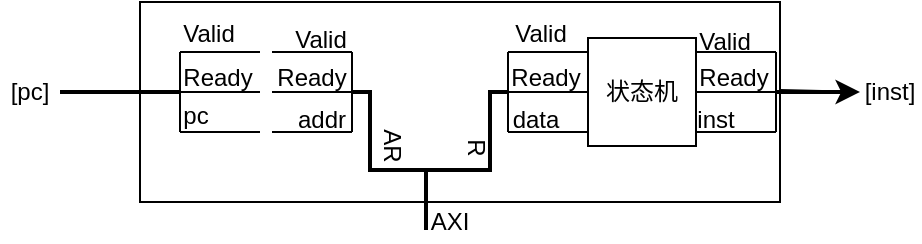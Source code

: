 <mxfile version="23.1.5" type="device">
  <diagram name="Page-1" id="ijKU6omm411AxzlGt9A5">
    <mxGraphModel dx="1383" dy="771" grid="1" gridSize="10" guides="1" tooltips="1" connect="1" arrows="1" fold="1" page="1" pageScale="1" pageWidth="850" pageHeight="1100" background="none" math="0" shadow="0">
      <root>
        <mxCell id="0" />
        <mxCell id="1" parent="0" />
        <mxCell id="vYJTW-IyGAqJvvr4b3gr-3" value="" style="rounded=0;whiteSpace=wrap;html=1;movable=1;resizable=1;rotatable=1;deletable=1;editable=1;locked=0;connectable=1;" parent="1" vertex="1">
          <mxGeometry x="210" y="30" width="320" height="100" as="geometry" />
        </mxCell>
        <mxCell id="vYJTW-IyGAqJvvr4b3gr-12" value="[pc]" style="text;html=1;strokeColor=none;fillColor=none;align=center;verticalAlign=middle;whiteSpace=wrap;rounded=0;" parent="1" vertex="1">
          <mxGeometry x="140" y="60" width="30" height="30" as="geometry" />
        </mxCell>
        <mxCell id="eow6TDm2MJRVbOccBzaa-17" value="Valid" style="text;html=1;strokeColor=none;fillColor=none;align=center;verticalAlign=middle;whiteSpace=wrap;rounded=0;" parent="1" vertex="1">
          <mxGeometry x="230" y="40" width="29" height="12" as="geometry" />
        </mxCell>
        <mxCell id="eow6TDm2MJRVbOccBzaa-18" value="Ready" style="text;html=1;strokeColor=none;fillColor=none;align=center;verticalAlign=middle;whiteSpace=wrap;rounded=0;" parent="1" vertex="1">
          <mxGeometry x="229" y="62" width="40" height="12" as="geometry" />
        </mxCell>
        <mxCell id="eow6TDm2MJRVbOccBzaa-19" value="pc" style="text;html=1;strokeColor=none;fillColor=none;align=center;verticalAlign=middle;whiteSpace=wrap;rounded=0;" parent="1" vertex="1">
          <mxGeometry x="218" y="81" width="40" height="12" as="geometry" />
        </mxCell>
        <mxCell id="eow6TDm2MJRVbOccBzaa-20" value="" style="group" parent="1" vertex="1" connectable="0">
          <mxGeometry x="200" y="55" width="70" height="40" as="geometry" />
        </mxCell>
        <mxCell id="eow6TDm2MJRVbOccBzaa-21" value="" style="endArrow=none;html=1;rounded=0;strokeWidth=2;" parent="eow6TDm2MJRVbOccBzaa-20" edge="1">
          <mxGeometry width="50" height="50" relative="1" as="geometry">
            <mxPoint x="10" y="20" as="sourcePoint" />
            <mxPoint x="30" y="20" as="targetPoint" />
          </mxGeometry>
        </mxCell>
        <mxCell id="eow6TDm2MJRVbOccBzaa-22" value="" style="endArrow=none;html=1;rounded=0;" parent="eow6TDm2MJRVbOccBzaa-20" edge="1">
          <mxGeometry width="50" height="50" relative="1" as="geometry">
            <mxPoint x="30" y="40" as="sourcePoint" />
            <mxPoint x="30" as="targetPoint" />
          </mxGeometry>
        </mxCell>
        <mxCell id="eow6TDm2MJRVbOccBzaa-23" value="" style="endArrow=none;html=1;rounded=0;" parent="eow6TDm2MJRVbOccBzaa-20" edge="1">
          <mxGeometry width="50" height="50" relative="1" as="geometry">
            <mxPoint x="30" as="sourcePoint" />
            <mxPoint x="70" as="targetPoint" />
          </mxGeometry>
        </mxCell>
        <mxCell id="eow6TDm2MJRVbOccBzaa-24" value="" style="endArrow=none;html=1;rounded=0;" parent="eow6TDm2MJRVbOccBzaa-20" edge="1">
          <mxGeometry width="50" height="50" relative="1" as="geometry">
            <mxPoint x="30" y="20" as="sourcePoint" />
            <mxPoint x="70" y="20" as="targetPoint" />
          </mxGeometry>
        </mxCell>
        <mxCell id="eow6TDm2MJRVbOccBzaa-25" value="" style="endArrow=none;html=1;rounded=0;" parent="eow6TDm2MJRVbOccBzaa-20" edge="1">
          <mxGeometry width="50" height="50" relative="1" as="geometry">
            <mxPoint x="30" y="40" as="sourcePoint" />
            <mxPoint x="70" y="40" as="targetPoint" />
          </mxGeometry>
        </mxCell>
        <mxCell id="eow6TDm2MJRVbOccBzaa-26" value="" style="endArrow=none;html=1;rounded=0;exitX=1;exitY=0.5;exitDx=0;exitDy=0;strokeWidth=2;" parent="1" source="vYJTW-IyGAqJvvr4b3gr-12" edge="1">
          <mxGeometry width="50" height="50" relative="1" as="geometry">
            <mxPoint x="240" y="120" as="sourcePoint" />
            <mxPoint x="220" y="75" as="targetPoint" />
          </mxGeometry>
        </mxCell>
        <mxCell id="3yva62oz6Ve9VrzAVHSI-1" value="" style="group" vertex="1" connectable="0" parent="1">
          <mxGeometry x="276" y="43" width="158" height="107" as="geometry" />
        </mxCell>
        <mxCell id="eow6TDm2MJRVbOccBzaa-31" value="" style="endArrow=none;html=1;rounded=0;strokeWidth=2;" parent="3yva62oz6Ve9VrzAVHSI-1" edge="1">
          <mxGeometry width="50" height="50" relative="1" as="geometry">
            <mxPoint x="77" y="101" as="sourcePoint" />
            <mxPoint x="77" y="71" as="targetPoint" />
          </mxGeometry>
        </mxCell>
        <mxCell id="eow6TDm2MJRVbOccBzaa-32" value="" style="endArrow=none;html=1;rounded=0;strokeWidth=2;" parent="3yva62oz6Ve9VrzAVHSI-1" edge="1">
          <mxGeometry width="50" height="50" relative="1" as="geometry">
            <mxPoint x="110" y="71" as="sourcePoint" />
            <mxPoint x="48" y="71" as="targetPoint" />
          </mxGeometry>
        </mxCell>
        <mxCell id="eow6TDm2MJRVbOccBzaa-33" value="" style="endArrow=none;html=1;rounded=0;strokeWidth=2;" parent="3yva62oz6Ve9VrzAVHSI-1" edge="1">
          <mxGeometry width="50" height="50" relative="1" as="geometry">
            <mxPoint x="49" y="71" as="sourcePoint" />
            <mxPoint x="49" y="31" as="targetPoint" />
          </mxGeometry>
        </mxCell>
        <mxCell id="eow6TDm2MJRVbOccBzaa-35" value="" style="endArrow=none;html=1;rounded=0;strokeWidth=2;" parent="3yva62oz6Ve9VrzAVHSI-1" edge="1">
          <mxGeometry width="50" height="50" relative="1" as="geometry">
            <mxPoint x="109" y="71" as="sourcePoint" />
            <mxPoint x="109" y="31" as="targetPoint" />
          </mxGeometry>
        </mxCell>
        <mxCell id="eow6TDm2MJRVbOccBzaa-36" value="R" style="text;html=1;strokeColor=none;fillColor=none;align=center;verticalAlign=middle;whiteSpace=wrap;rounded=0;rotation=90;" parent="3yva62oz6Ve9VrzAVHSI-1" vertex="1">
          <mxGeometry x="89" y="55" width="26" height="10" as="geometry" />
        </mxCell>
        <mxCell id="eow6TDm2MJRVbOccBzaa-37" value="AR" style="text;html=1;strokeColor=none;fillColor=none;align=center;verticalAlign=middle;whiteSpace=wrap;rounded=0;rotation=90;" parent="3yva62oz6Ve9VrzAVHSI-1" vertex="1">
          <mxGeometry x="50" y="53" width="20" height="12" as="geometry" />
        </mxCell>
        <mxCell id="eow6TDm2MJRVbOccBzaa-49" value="Valid" style="text;html=1;strokeColor=none;fillColor=none;align=center;verticalAlign=middle;whiteSpace=wrap;rounded=0;rotation=0;" parent="3yva62oz6Ve9VrzAVHSI-1" vertex="1">
          <mxGeometry x="10" width="29" height="12" as="geometry" />
        </mxCell>
        <mxCell id="eow6TDm2MJRVbOccBzaa-53" value="" style="endArrow=none;html=1;rounded=0;strokeWidth=2;" parent="3yva62oz6Ve9VrzAVHSI-1" edge="1">
          <mxGeometry width="50" height="50" relative="1" as="geometry">
            <mxPoint x="50" y="32" as="sourcePoint" />
            <mxPoint x="40" y="32" as="targetPoint" />
          </mxGeometry>
        </mxCell>
        <mxCell id="eow6TDm2MJRVbOccBzaa-54" value="" style="endArrow=none;html=1;rounded=0;" parent="3yva62oz6Ve9VrzAVHSI-1" edge="1">
          <mxGeometry width="50" height="50" relative="1" as="geometry">
            <mxPoint x="40" y="12" as="sourcePoint" />
            <mxPoint x="40" y="52" as="targetPoint" />
          </mxGeometry>
        </mxCell>
        <mxCell id="eow6TDm2MJRVbOccBzaa-55" value="" style="endArrow=none;html=1;rounded=0;" parent="3yva62oz6Ve9VrzAVHSI-1" edge="1">
          <mxGeometry width="50" height="50" relative="1" as="geometry">
            <mxPoint x="40" y="52" as="sourcePoint" />
            <mxPoint y="52" as="targetPoint" />
          </mxGeometry>
        </mxCell>
        <mxCell id="eow6TDm2MJRVbOccBzaa-56" value="" style="endArrow=none;html=1;rounded=0;" parent="3yva62oz6Ve9VrzAVHSI-1" edge="1">
          <mxGeometry width="50" height="50" relative="1" as="geometry">
            <mxPoint x="40" y="32" as="sourcePoint" />
            <mxPoint y="32" as="targetPoint" />
          </mxGeometry>
        </mxCell>
        <mxCell id="eow6TDm2MJRVbOccBzaa-57" value="" style="endArrow=none;html=1;rounded=0;" parent="3yva62oz6Ve9VrzAVHSI-1" edge="1">
          <mxGeometry width="50" height="50" relative="1" as="geometry">
            <mxPoint x="40" y="12" as="sourcePoint" />
            <mxPoint y="12" as="targetPoint" />
          </mxGeometry>
        </mxCell>
        <mxCell id="eow6TDm2MJRVbOccBzaa-50" value="Ready" style="text;html=1;strokeColor=none;fillColor=none;align=center;verticalAlign=middle;whiteSpace=wrap;rounded=0;rotation=0;" parent="3yva62oz6Ve9VrzAVHSI-1" vertex="1">
          <mxGeometry y="19" width="40" height="12" as="geometry" />
        </mxCell>
        <mxCell id="eow6TDm2MJRVbOccBzaa-51" value="addr" style="text;html=1;strokeColor=none;fillColor=none;align=center;verticalAlign=middle;whiteSpace=wrap;rounded=0;rotation=0;" parent="3yva62oz6Ve9VrzAVHSI-1" vertex="1">
          <mxGeometry x="10" y="40" width="30" height="12" as="geometry" />
        </mxCell>
        <mxCell id="eow6TDm2MJRVbOccBzaa-62" value="" style="endArrow=none;html=1;rounded=0;strokeWidth=2;" parent="3yva62oz6Ve9VrzAVHSI-1" edge="1">
          <mxGeometry width="50" height="50" relative="1" as="geometry">
            <mxPoint x="109" y="32" as="sourcePoint" />
            <mxPoint x="118" y="32" as="targetPoint" />
          </mxGeometry>
        </mxCell>
        <mxCell id="eow6TDm2MJRVbOccBzaa-67" value="Ready" style="text;html=1;strokeColor=none;fillColor=none;align=center;verticalAlign=middle;whiteSpace=wrap;rounded=0;rotation=0;" parent="3yva62oz6Ve9VrzAVHSI-1" vertex="1">
          <mxGeometry x="117" y="19" width="40" height="12" as="geometry" />
        </mxCell>
        <mxCell id="eow6TDm2MJRVbOccBzaa-63" value="" style="endArrow=none;html=1;rounded=0;" parent="3yva62oz6Ve9VrzAVHSI-1" edge="1">
          <mxGeometry width="50" height="50" relative="1" as="geometry">
            <mxPoint x="118" y="52" as="sourcePoint" />
            <mxPoint x="118" y="12" as="targetPoint" />
          </mxGeometry>
        </mxCell>
        <mxCell id="eow6TDm2MJRVbOccBzaa-64" value="" style="endArrow=none;html=1;rounded=0;" parent="3yva62oz6Ve9VrzAVHSI-1" edge="1">
          <mxGeometry width="50" height="50" relative="1" as="geometry">
            <mxPoint x="118" y="12" as="sourcePoint" />
            <mxPoint x="158" y="12" as="targetPoint" />
          </mxGeometry>
        </mxCell>
        <mxCell id="eow6TDm2MJRVbOccBzaa-65" value="" style="endArrow=none;html=1;rounded=0;" parent="3yva62oz6Ve9VrzAVHSI-1" edge="1">
          <mxGeometry width="50" height="50" relative="1" as="geometry">
            <mxPoint x="118" y="32" as="sourcePoint" />
            <mxPoint x="158" y="32" as="targetPoint" />
          </mxGeometry>
        </mxCell>
        <mxCell id="eow6TDm2MJRVbOccBzaa-66" value="" style="endArrow=none;html=1;rounded=0;" parent="3yva62oz6Ve9VrzAVHSI-1" edge="1">
          <mxGeometry width="50" height="50" relative="1" as="geometry">
            <mxPoint x="118" y="52" as="sourcePoint" />
            <mxPoint x="158" y="52" as="targetPoint" />
          </mxGeometry>
        </mxCell>
        <mxCell id="eow6TDm2MJRVbOccBzaa-68" value="data" style="text;html=1;strokeColor=none;fillColor=none;align=center;verticalAlign=middle;whiteSpace=wrap;rounded=0;rotation=0;" parent="3yva62oz6Ve9VrzAVHSI-1" vertex="1">
          <mxGeometry x="117" y="40" width="30" height="12" as="geometry" />
        </mxCell>
        <mxCell id="3yva62oz6Ve9VrzAVHSI-6" value="AXI" style="text;html=1;align=center;verticalAlign=middle;whiteSpace=wrap;rounded=0;" vertex="1" parent="3yva62oz6Ve9VrzAVHSI-1">
          <mxGeometry x="74" y="87" width="30" height="20" as="geometry" />
        </mxCell>
        <mxCell id="3yva62oz6Ve9VrzAVHSI-4" value="" style="group" vertex="1" connectable="0" parent="1">
          <mxGeometry x="530" y="60" width="70" height="30" as="geometry" />
        </mxCell>
        <mxCell id="eow6TDm2MJRVbOccBzaa-3" style="edgeStyle=orthogonalEdgeStyle;rounded=0;orthogonalLoop=1;jettySize=auto;html=1;exitX=1;exitY=0.5;exitDx=0;exitDy=0;strokeWidth=2;entryX=0;entryY=0.5;entryDx=0;entryDy=0;" parent="3yva62oz6Ve9VrzAVHSI-4" target="eow6TDm2MJRVbOccBzaa-4" edge="1">
          <mxGeometry relative="1" as="geometry">
            <mxPoint y="14.5" as="sourcePoint" />
            <mxPoint x="40" y="15" as="targetPoint" />
          </mxGeometry>
        </mxCell>
        <mxCell id="eow6TDm2MJRVbOccBzaa-4" value="[inst]" style="text;html=1;strokeColor=none;fillColor=none;align=center;verticalAlign=middle;whiteSpace=wrap;rounded=0;" parent="3yva62oz6Ve9VrzAVHSI-4" vertex="1">
          <mxGeometry x="40" width="30" height="30" as="geometry" />
        </mxCell>
        <mxCell id="3yva62oz6Ve9VrzAVHSI-8" value="" style="group" vertex="1" connectable="0" parent="1">
          <mxGeometry x="476" y="44" width="82" height="51" as="geometry" />
        </mxCell>
        <mxCell id="eow6TDm2MJRVbOccBzaa-11" value="Valid" style="text;html=1;strokeColor=none;fillColor=none;align=center;verticalAlign=middle;whiteSpace=wrap;rounded=0;" parent="3yva62oz6Ve9VrzAVHSI-8" vertex="1">
          <mxGeometry x="12" width="29" height="12" as="geometry" />
        </mxCell>
        <mxCell id="eow6TDm2MJRVbOccBzaa-13" value="Ready" style="text;html=1;strokeColor=none;fillColor=none;align=center;verticalAlign=middle;whiteSpace=wrap;rounded=0;" parent="3yva62oz6Ve9VrzAVHSI-8" vertex="1">
          <mxGeometry x="11" y="18" width="40" height="12" as="geometry" />
        </mxCell>
        <mxCell id="eow6TDm2MJRVbOccBzaa-15" value="inst" style="text;html=1;strokeColor=none;fillColor=none;align=center;verticalAlign=middle;whiteSpace=wrap;rounded=0;" parent="3yva62oz6Ve9VrzAVHSI-8" vertex="1">
          <mxGeometry x="1.5" y="39" width="40" height="12" as="geometry" />
        </mxCell>
        <mxCell id="eow6TDm2MJRVbOccBzaa-16" value="" style="group;rotation=-180;" parent="3yva62oz6Ve9VrzAVHSI-8" vertex="1" connectable="0">
          <mxGeometry x="12" y="11" width="70" height="40" as="geometry" />
        </mxCell>
        <mxCell id="eow6TDm2MJRVbOccBzaa-8" value="" style="endArrow=none;html=1;rounded=0;strokeWidth=2;" parent="eow6TDm2MJRVbOccBzaa-16" edge="1">
          <mxGeometry width="50" height="50" relative="1" as="geometry">
            <mxPoint x="70" y="20" as="sourcePoint" />
            <mxPoint x="40" y="20" as="targetPoint" />
          </mxGeometry>
        </mxCell>
        <mxCell id="eow6TDm2MJRVbOccBzaa-9" value="" style="endArrow=none;html=1;rounded=0;" parent="eow6TDm2MJRVbOccBzaa-16" edge="1">
          <mxGeometry width="50" height="50" relative="1" as="geometry">
            <mxPoint x="40" as="sourcePoint" />
            <mxPoint x="40" y="40" as="targetPoint" />
          </mxGeometry>
        </mxCell>
        <mxCell id="eow6TDm2MJRVbOccBzaa-10" value="" style="endArrow=none;html=1;rounded=0;" parent="eow6TDm2MJRVbOccBzaa-16" edge="1">
          <mxGeometry width="50" height="50" relative="1" as="geometry">
            <mxPoint x="40" y="40" as="sourcePoint" />
            <mxPoint y="40" as="targetPoint" />
          </mxGeometry>
        </mxCell>
        <mxCell id="eow6TDm2MJRVbOccBzaa-12" value="" style="endArrow=none;html=1;rounded=0;" parent="eow6TDm2MJRVbOccBzaa-16" edge="1">
          <mxGeometry width="50" height="50" relative="1" as="geometry">
            <mxPoint x="40" y="20" as="sourcePoint" />
            <mxPoint y="20" as="targetPoint" />
          </mxGeometry>
        </mxCell>
        <mxCell id="eow6TDm2MJRVbOccBzaa-14" value="" style="endArrow=none;html=1;rounded=0;" parent="eow6TDm2MJRVbOccBzaa-16" edge="1">
          <mxGeometry width="50" height="50" relative="1" as="geometry">
            <mxPoint x="40" as="sourcePoint" />
            <mxPoint as="targetPoint" />
          </mxGeometry>
        </mxCell>
        <mxCell id="eow6TDm2MJRVbOccBzaa-60" value="Valid" style="text;html=1;strokeColor=none;fillColor=none;align=center;verticalAlign=middle;whiteSpace=wrap;rounded=0;rotation=0;" parent="1" vertex="1">
          <mxGeometry x="396" y="40" width="29" height="12" as="geometry" />
        </mxCell>
        <mxCell id="3yva62oz6Ve9VrzAVHSI-10" value="状态机" style="rounded=0;whiteSpace=wrap;html=1;" vertex="1" parent="1">
          <mxGeometry x="434" y="48" width="54" height="54" as="geometry" />
        </mxCell>
      </root>
    </mxGraphModel>
  </diagram>
</mxfile>
